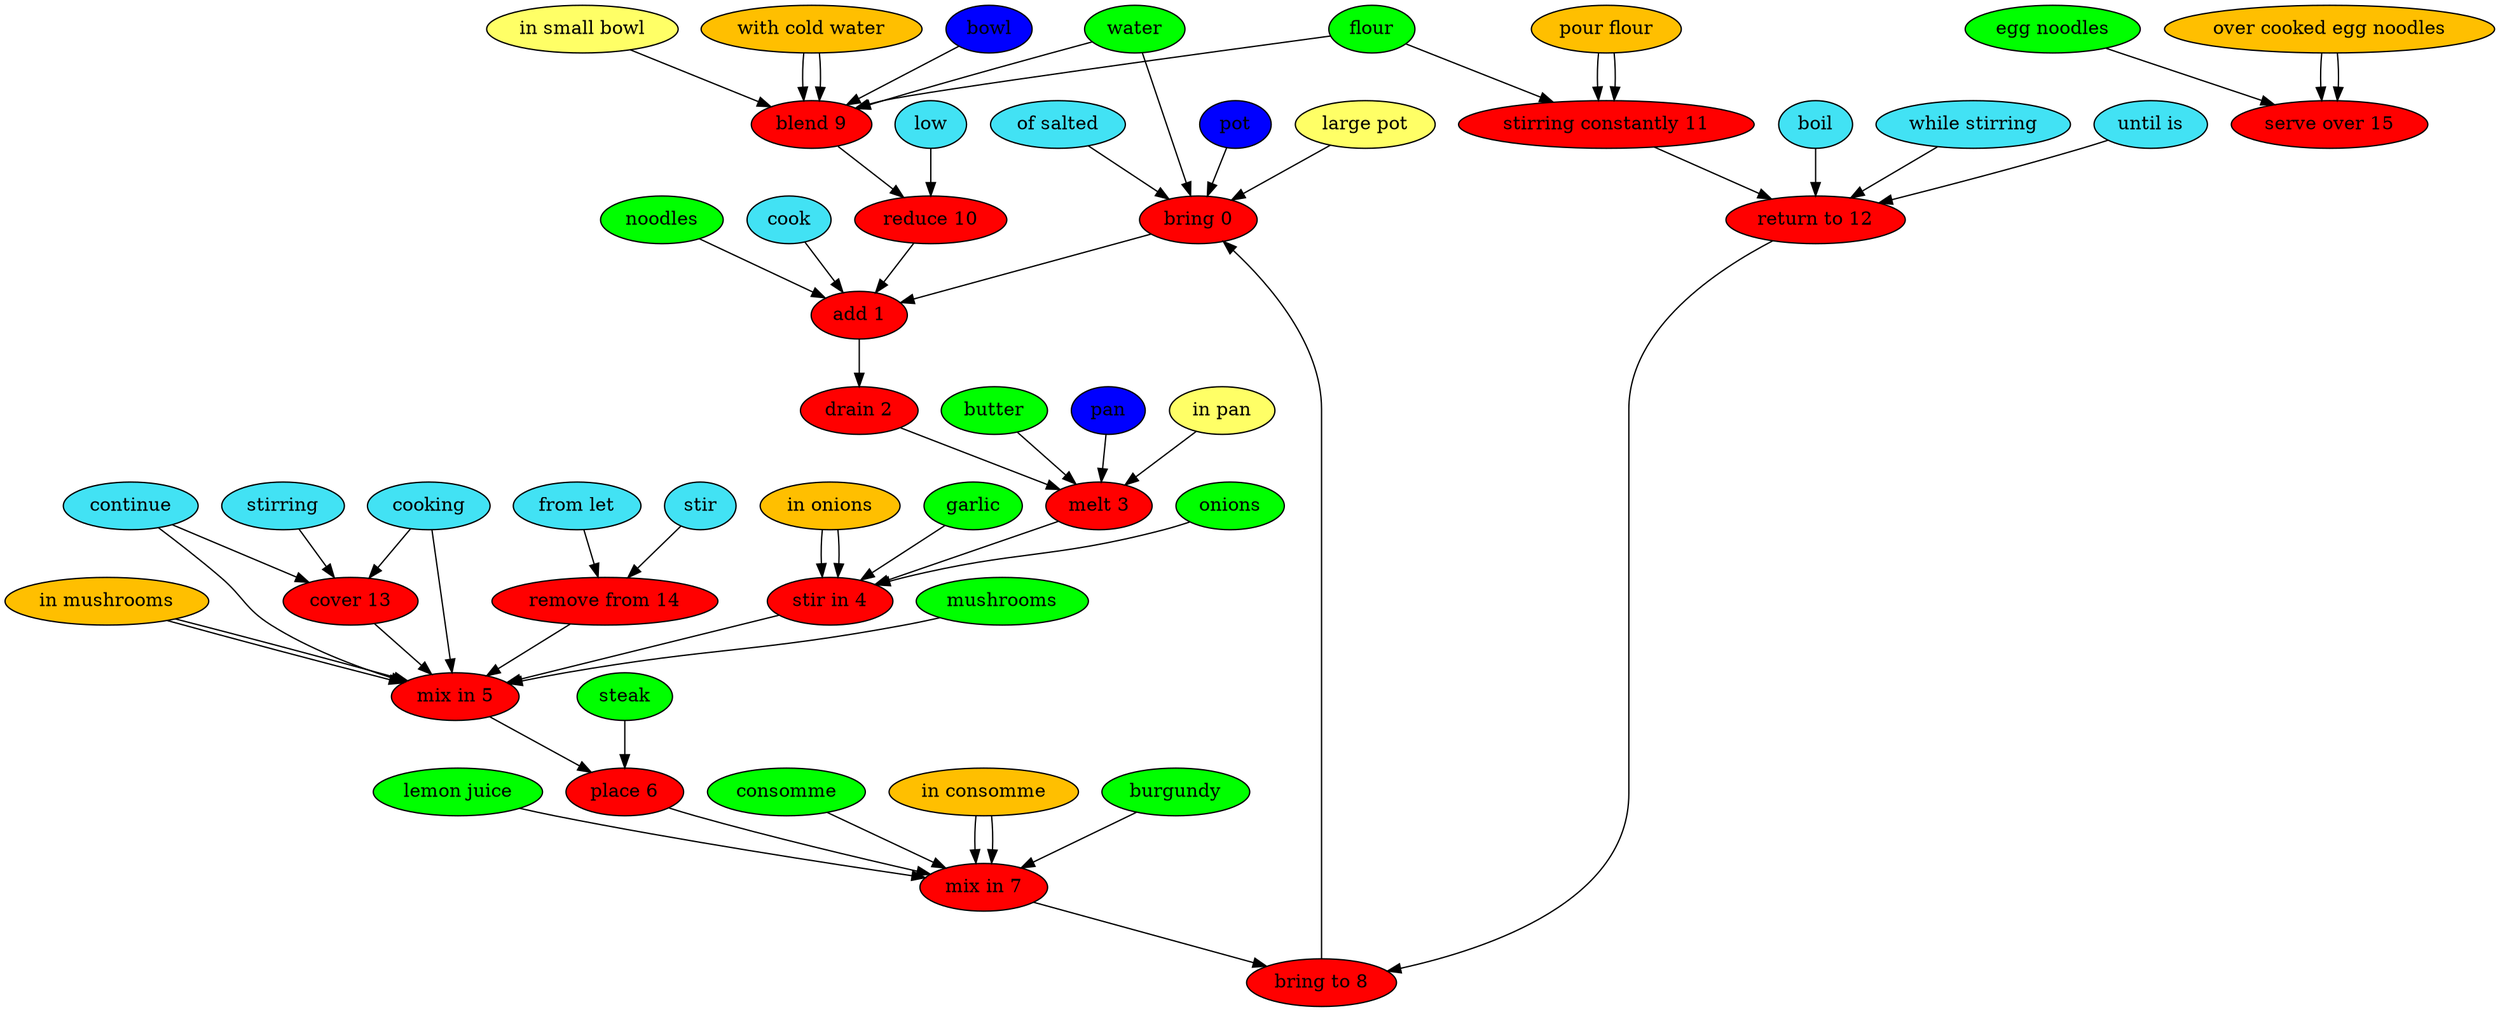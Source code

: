 digraph G {
"bring 0" [style=filled, fillcolor=red];
"of salted" [style=filled, fillcolor="#42e2f4"];
"of salted" -> "bring 0";
water [style=filled, fillcolor=green];
water -> "bring 0";
pot [style=filled, fillcolor="#0000ff"];
pot -> "bring 0";
"large pot" [style=filled, fillcolor="#ffff66"];
"large pot" -> "bring 0";
"add 1" [style=filled, fillcolor=red];
cook [style=filled, fillcolor="#42e2f4"];
cook -> "add 1";
noodles [style=filled, fillcolor=green];
noodles -> "add 1";
"drain 2" [style=filled, fillcolor=red];
"melt 3" [style=filled, fillcolor=red];
butter [style=filled, fillcolor=green];
butter -> "melt 3";
pan [style=filled, fillcolor="#0000ff"];
pan -> "melt 3";
"in pan" [style=filled, fillcolor="#ffff66"];
"in pan" -> "melt 3";
"stir in 4" [style=filled, fillcolor=red];
onions [style=filled, fillcolor=green];
onions -> "stir in 4";
"in onions" [style=filled, fillcolor="#01DFA5"];
"in onions" -> "stir in 4";
garlic [style=filled, fillcolor=green];
garlic -> "stir in 4";
"in onions" [style=filled, fillcolor="#FFBF00"];
"in onions" -> "stir in 4";
"mix in 5" [style=filled, fillcolor=red];
continue [style=filled, fillcolor="#42e2f4"];
continue -> "mix in 5";
cooking [style=filled, fillcolor="#42e2f4"];
cooking -> "mix in 5";
mushrooms [style=filled, fillcolor=green];
mushrooms -> "mix in 5";
"in mushrooms" [style=filled, fillcolor="#01DFA5"];
"in mushrooms" -> "mix in 5";
"in mushrooms" [style=filled, fillcolor="#FFBF00"];
"in mushrooms" -> "mix in 5";
"place 6" [style=filled, fillcolor=red];
steak [style=filled, fillcolor=green];
steak -> "place 6";
"mix in 7" [style=filled, fillcolor=red];
consomme [style=filled, fillcolor=green];
consomme -> "mix in 7";
"in consomme" [style=filled, fillcolor="#01DFA5"];
"in consomme" -> "mix in 7";
burgundy [style=filled, fillcolor=green];
burgundy -> "mix in 7";
"lemon juice" [style=filled, fillcolor=green];
"lemon juice" -> "mix in 7";
"in consomme" [style=filled, fillcolor="#FFBF00"];
"in consomme" -> "mix in 7";
"bring to 8" [style=filled, fillcolor=red];
"blend 9" [style=filled, fillcolor=red];
flour [style=filled, fillcolor=green];
flour -> "blend 9";
water [style=filled, fillcolor=green];
water -> "blend 9";
"with cold water" [style=filled, fillcolor="#01DFA5"];
"with cold water" -> "blend 9";
bowl [style=filled, fillcolor="#0000ff"];
bowl -> "blend 9";
"in small bowl" [style=filled, fillcolor="#ffff66"];
"in small bowl" -> "blend 9";
"with cold water" [style=filled, fillcolor="#FFBF00"];
"with cold water" -> "blend 9";
"reduce 10" [style=filled, fillcolor=red];
low [style=filled, fillcolor="#42e2f4"];
low -> "reduce 10";
"stirring constantly 11" [style=filled, fillcolor=red];
flour [style=filled, fillcolor=green];
flour -> "stirring constantly 11";
"pour flour" [style=filled, fillcolor="#01DFA5"];
"pour flour" -> "stirring constantly 11";
"pour flour" [style=filled, fillcolor="#FFBF00"];
"pour flour" -> "stirring constantly 11";
"return to 12" [style=filled, fillcolor=red];
boil [style=filled, fillcolor="#42e2f4"];
boil -> "return to 12";
"while stirring" [style=filled, fillcolor="#42e2f4"];
"while stirring" -> "return to 12";
"until is" [style=filled, fillcolor="#42e2f4"];
"until is" -> "return to 12";
"cover 13" [style=filled, fillcolor=red];
continue [style=filled, fillcolor="#42e2f4"];
continue -> "cover 13";
cooking [style=filled, fillcolor="#42e2f4"];
cooking -> "cover 13";
stirring [style=filled, fillcolor="#42e2f4"];
stirring -> "cover 13";
"remove from 14" [style=filled, fillcolor=red];
"from let" [style=filled, fillcolor="#42e2f4"];
"from let" -> "remove from 14";
stir [style=filled, fillcolor="#42e2f4"];
stir -> "remove from 14";
"serve over 15" [style=filled, fillcolor=red];
"egg noodles" [style=filled, fillcolor=green];
"egg noodles" -> "serve over 15";
"over cooked egg noodles" [style=filled, fillcolor="#01DFA5"];
"over cooked egg noodles" -> "serve over 15";
"over cooked egg noodles" [style=filled, fillcolor="#FFBF00"];
"over cooked egg noodles" -> "serve over 15";
"bring 0" -> "add 1";
"add 1" -> "drain 2";
"drain 2" -> "melt 3";
"melt 3" -> "stir in 4";
"stir in 4" -> "mix in 5";
"mix in 5" -> "place 6";
"place 6" -> "mix in 7";
"mix in 7" -> "bring to 8";
"bring to 8" -> "bring 0";
"blend 9" -> "reduce 10";
"reduce 10" -> "add 1";
"stirring constantly 11" -> "return to 12";
"return to 12" -> "bring to 8";
"cover 13" -> "mix in 5";
"remove from 14" -> "mix in 5";
}

